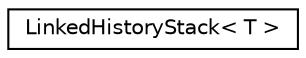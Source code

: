 digraph "Graphical Class Hierarchy"
{
 // LATEX_PDF_SIZE
  edge [fontname="Helvetica",fontsize="10",labelfontname="Helvetica",labelfontsize="10"];
  node [fontname="Helvetica",fontsize="10",shape=record];
  rankdir="LR";
  Node0 [label="LinkedHistoryStack\< T \>",height=0.2,width=0.4,color="black", fillcolor="white", style="filled",URL="$class_linked_history_stack.html",tooltip="Linked History Stack class."];
}
